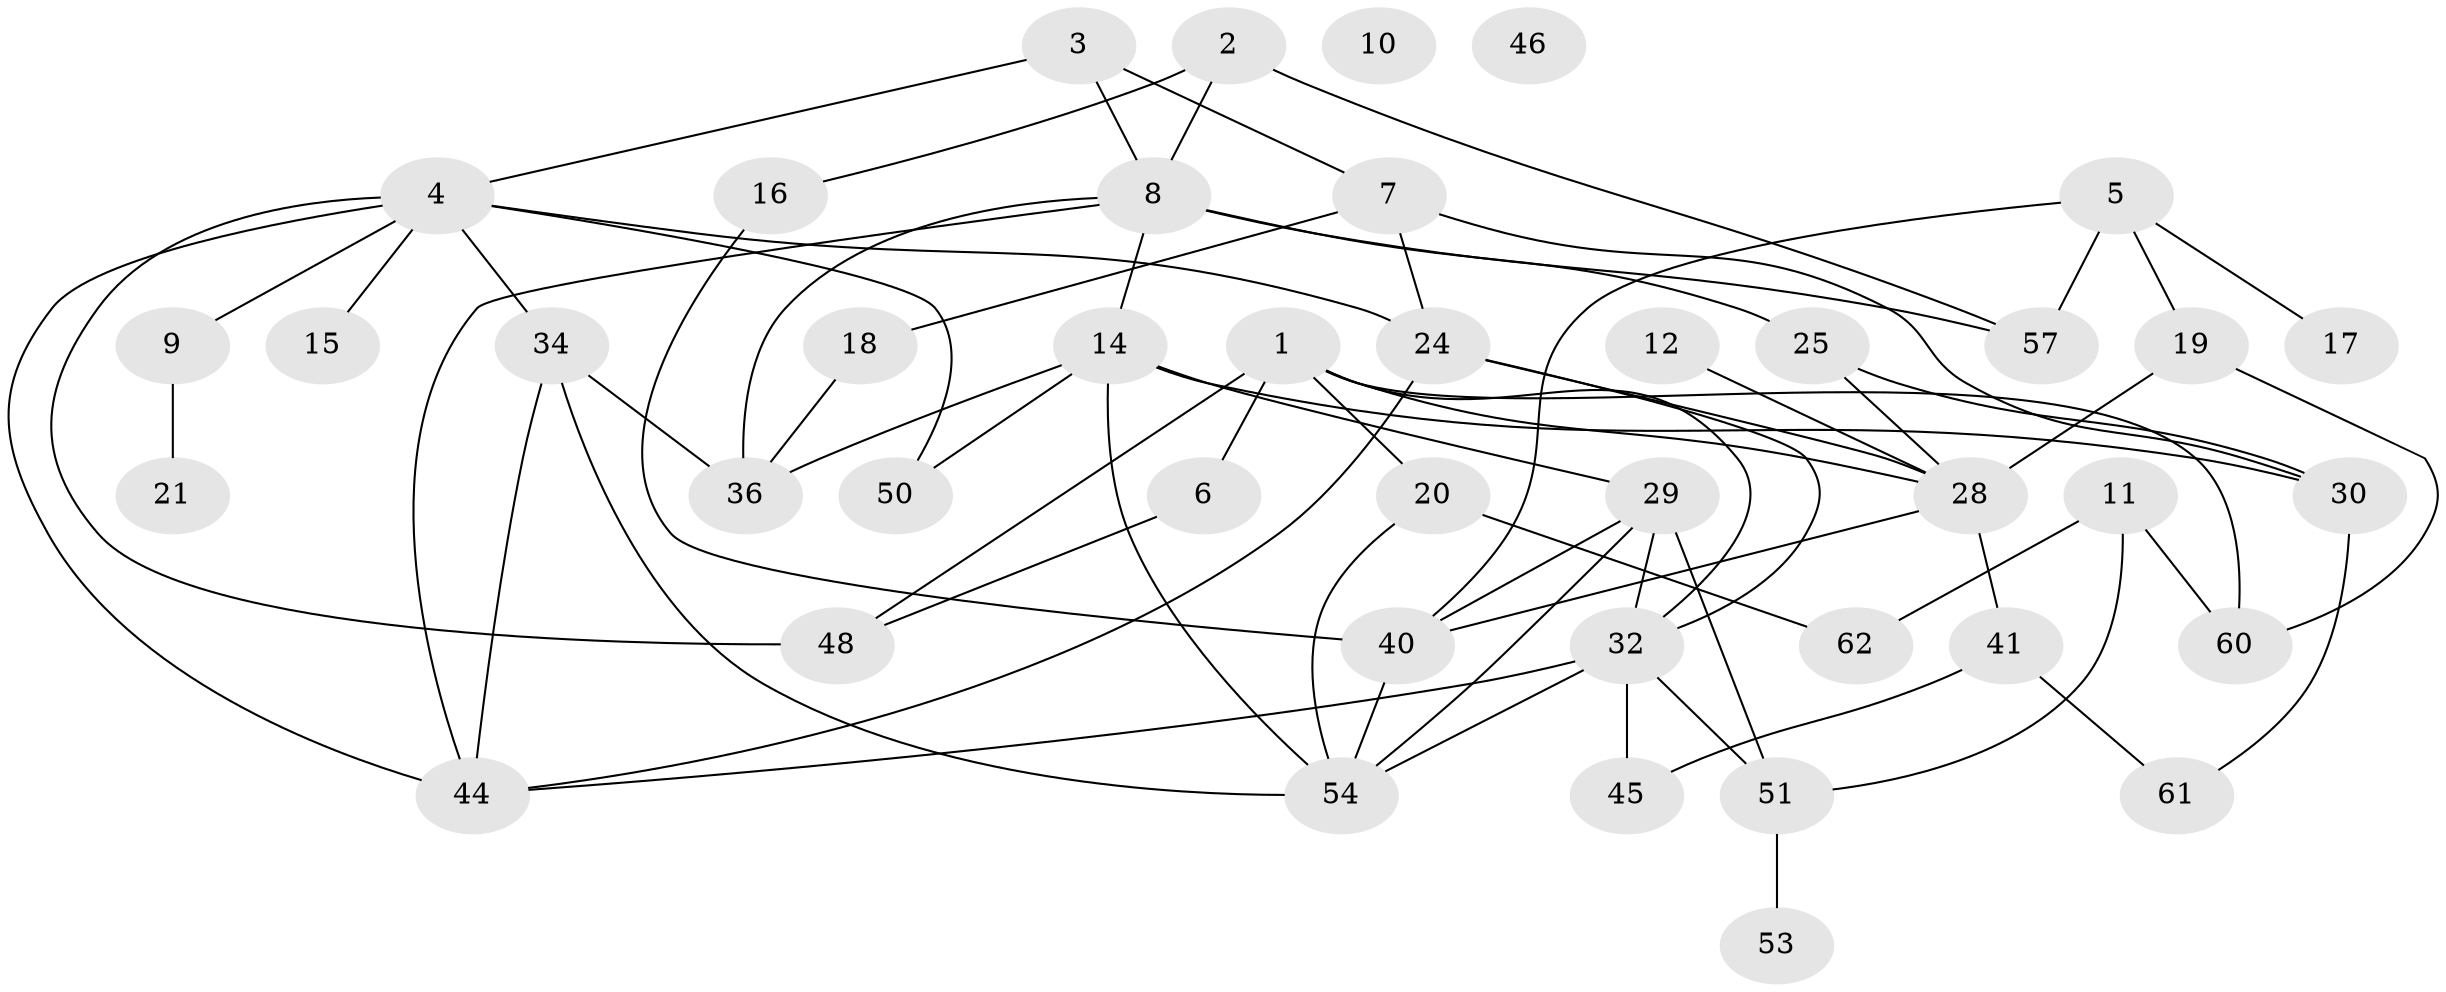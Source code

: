 // original degree distribution, {4: 0.16417910447761194, 3: 0.26865671641791045, 7: 0.029850746268656716, 2: 0.31343283582089554, 0: 0.029850746268656716, 1: 0.08955223880597014, 6: 0.04477611940298507, 5: 0.05970149253731343}
// Generated by graph-tools (version 1.1) at 2025/41/03/06/25 10:41:25]
// undirected, 42 vertices, 71 edges
graph export_dot {
graph [start="1"]
  node [color=gray90,style=filled];
  1 [super="+67"];
  2 [super="+42"];
  3;
  4 [super="+55"];
  5 [super="+23"];
  6;
  7 [super="+13"];
  8 [super="+33"];
  9;
  10;
  11 [super="+31"];
  12;
  14 [super="+22"];
  15 [super="+27"];
  16 [super="+26"];
  17;
  18;
  19 [super="+35"];
  20 [super="+49"];
  21;
  24 [super="+47"];
  25;
  28 [super="+39"];
  29 [super="+65"];
  30 [super="+37"];
  32 [super="+38"];
  34 [super="+63"];
  36 [super="+52"];
  40 [super="+43"];
  41 [super="+58"];
  44;
  45;
  46;
  48 [super="+59"];
  50;
  51 [super="+56"];
  53;
  54 [super="+66"];
  57 [super="+64"];
  60;
  61;
  62;
  1 -- 28;
  1 -- 32;
  1 -- 60;
  1 -- 20;
  1 -- 6;
  1 -- 48;
  2 -- 57;
  2 -- 8;
  2 -- 16;
  3 -- 4;
  3 -- 7;
  3 -- 8;
  4 -- 9;
  4 -- 44;
  4 -- 48 [weight=2];
  4 -- 50;
  4 -- 34 [weight=2];
  4 -- 15;
  4 -- 24;
  5 -- 19;
  5 -- 40;
  5 -- 17;
  5 -- 57;
  6 -- 48;
  7 -- 18;
  7 -- 24;
  7 -- 30;
  8 -- 44;
  8 -- 36;
  8 -- 25;
  8 -- 14;
  8 -- 57 [weight=2];
  9 -- 21;
  11 -- 51;
  11 -- 60;
  11 -- 62;
  12 -- 28;
  14 -- 36;
  14 -- 54;
  14 -- 29;
  14 -- 50;
  14 -- 30;
  16 -- 40;
  18 -- 36;
  19 -- 60;
  19 -- 28;
  20 -- 54;
  20 -- 62;
  24 -- 32;
  24 -- 28;
  24 -- 44;
  25 -- 28;
  25 -- 30;
  28 -- 40;
  28 -- 41;
  29 -- 32;
  29 -- 51;
  29 -- 40;
  29 -- 54;
  30 -- 61;
  32 -- 44;
  32 -- 54;
  32 -- 51;
  32 -- 45;
  34 -- 54;
  34 -- 36;
  34 -- 44;
  40 -- 54;
  41 -- 61;
  41 -- 45;
  51 -- 53;
}
